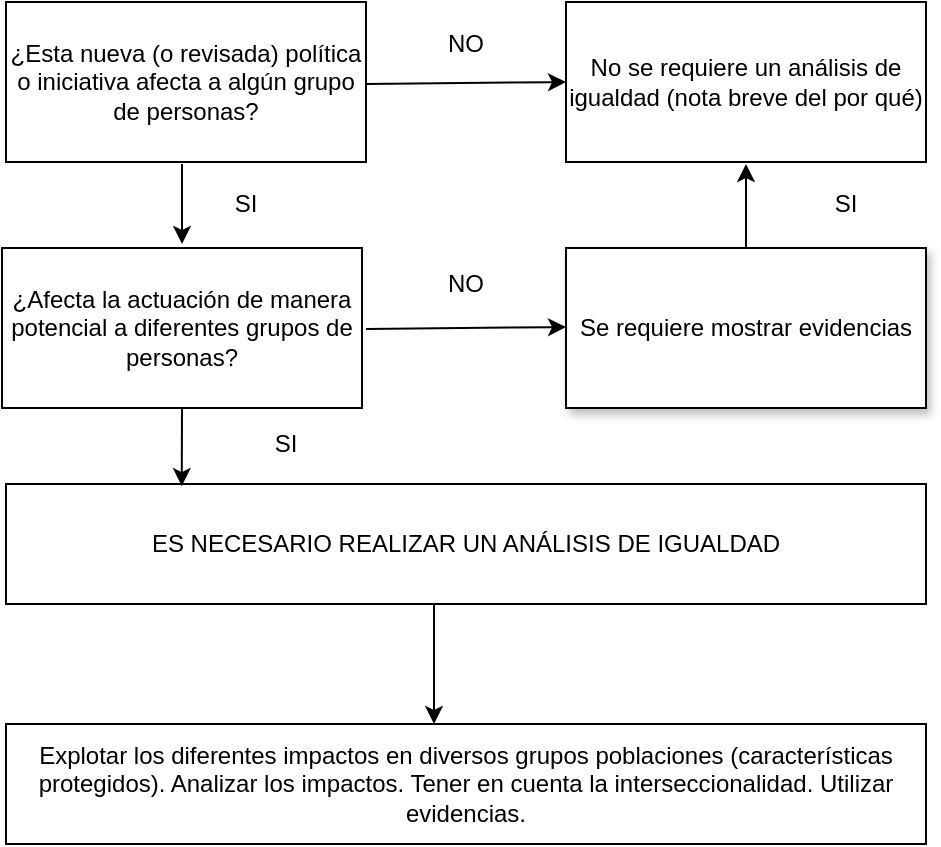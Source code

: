 <mxfile version="24.4.3" type="github">
  <diagram name="Page-1" id="JOWfkH6MdnwbE2q_Opq3">
    <mxGraphModel dx="948" dy="538" grid="1" gridSize="10" guides="1" tooltips="1" connect="1" arrows="1" fold="1" page="1" pageScale="1" pageWidth="827" pageHeight="1169" math="0" shadow="0">
      <root>
        <mxCell id="0" />
        <mxCell id="1" parent="0" />
        <mxCell id="MSvbQUZ_M1PV2zRD2lZT-1" value="¿Esta nueva (o revisada) política o iniciativa afecta a algún grupo de personas? " style="rounded=0;whiteSpace=wrap;html=1;" parent="1" vertex="1">
          <mxGeometry x="200" y="79" width="180" height="80" as="geometry" />
        </mxCell>
        <mxCell id="bXPYc0cqTdXgkaKzH3wF-1" value="No se requiere un análisis de igualdad (nota breve del por qué)" style="rounded=0;whiteSpace=wrap;html=1;" vertex="1" parent="1">
          <mxGeometry x="480" y="79" width="180" height="80" as="geometry" />
        </mxCell>
        <mxCell id="bXPYc0cqTdXgkaKzH3wF-5" value="NO" style="text;html=1;align=center;verticalAlign=middle;whiteSpace=wrap;rounded=0;" vertex="1" parent="1">
          <mxGeometry x="400" y="90" width="60" height="20" as="geometry" />
        </mxCell>
        <mxCell id="bXPYc0cqTdXgkaKzH3wF-7" value="" style="endArrow=classic;html=1;rounded=0;entryX=0;entryY=0.5;entryDx=0;entryDy=0;" edge="1" parent="1" target="bXPYc0cqTdXgkaKzH3wF-1">
          <mxGeometry width="50" height="50" relative="1" as="geometry">
            <mxPoint x="380" y="120" as="sourcePoint" />
            <mxPoint x="430" y="70" as="targetPoint" />
          </mxGeometry>
        </mxCell>
        <mxCell id="bXPYc0cqTdXgkaKzH3wF-10" value="" style="endArrow=classic;html=1;rounded=0;" edge="1" parent="1">
          <mxGeometry width="50" height="50" relative="1" as="geometry">
            <mxPoint x="288" y="160" as="sourcePoint" />
            <mxPoint x="288" y="200" as="targetPoint" />
          </mxGeometry>
        </mxCell>
        <mxCell id="bXPYc0cqTdXgkaKzH3wF-11" value="¿Afecta la actuación de manera potencial a diferentes grupos de personas? " style="rounded=0;whiteSpace=wrap;html=1;" vertex="1" parent="1">
          <mxGeometry x="198" y="202" width="180" height="80" as="geometry" />
        </mxCell>
        <mxCell id="bXPYc0cqTdXgkaKzH3wF-12" value="SI" style="text;html=1;align=center;verticalAlign=middle;whiteSpace=wrap;rounded=0;" vertex="1" parent="1">
          <mxGeometry x="290" y="170" width="60" height="20" as="geometry" />
        </mxCell>
        <mxCell id="bXPYc0cqTdXgkaKzH3wF-19" style="edgeStyle=orthogonalEdgeStyle;rounded=0;orthogonalLoop=1;jettySize=auto;html=1;exitX=0.5;exitY=0;exitDx=0;exitDy=0;" edge="1" parent="1" source="bXPYc0cqTdXgkaKzH3wF-14">
          <mxGeometry relative="1" as="geometry">
            <mxPoint x="570" y="160" as="targetPoint" />
          </mxGeometry>
        </mxCell>
        <mxCell id="bXPYc0cqTdXgkaKzH3wF-14" value="Se requiere mostrar evidencias" style="rounded=0;whiteSpace=wrap;html=1;shadow=1;" vertex="1" parent="1">
          <mxGeometry x="480" y="202" width="180" height="80" as="geometry" />
        </mxCell>
        <mxCell id="bXPYc0cqTdXgkaKzH3wF-15" value="" style="endArrow=classic;html=1;rounded=0;entryX=0;entryY=0.5;entryDx=0;entryDy=0;" edge="1" parent="1">
          <mxGeometry width="50" height="50" relative="1" as="geometry">
            <mxPoint x="380" y="242.5" as="sourcePoint" />
            <mxPoint x="480" y="241.5" as="targetPoint" />
          </mxGeometry>
        </mxCell>
        <mxCell id="bXPYc0cqTdXgkaKzH3wF-16" value="NO" style="text;html=1;align=center;verticalAlign=middle;whiteSpace=wrap;rounded=0;" vertex="1" parent="1">
          <mxGeometry x="400" y="210" width="60" height="20" as="geometry" />
        </mxCell>
        <mxCell id="bXPYc0cqTdXgkaKzH3wF-17" value="SI" style="text;html=1;align=center;verticalAlign=middle;whiteSpace=wrap;rounded=0;" vertex="1" parent="1">
          <mxGeometry x="590" y="170" width="60" height="20" as="geometry" />
        </mxCell>
        <mxCell id="bXPYc0cqTdXgkaKzH3wF-21" value="ES NECESARIO REALIZAR UN ANÁLISIS DE IGUALDAD " style="rounded=0;whiteSpace=wrap;html=1;" vertex="1" parent="1">
          <mxGeometry x="200" y="320" width="460" height="60" as="geometry" />
        </mxCell>
        <mxCell id="bXPYc0cqTdXgkaKzH3wF-22" value="SI" style="text;html=1;align=center;verticalAlign=middle;whiteSpace=wrap;rounded=0;" vertex="1" parent="1">
          <mxGeometry x="310" y="290" width="60" height="20" as="geometry" />
        </mxCell>
        <mxCell id="bXPYc0cqTdXgkaKzH3wF-24" value="" style="endArrow=classic;html=1;rounded=0;exitX=0.5;exitY=1;exitDx=0;exitDy=0;entryX=0.191;entryY=0.017;entryDx=0;entryDy=0;entryPerimeter=0;" edge="1" parent="1" source="bXPYc0cqTdXgkaKzH3wF-11" target="bXPYc0cqTdXgkaKzH3wF-21">
          <mxGeometry width="50" height="50" relative="1" as="geometry">
            <mxPoint x="400" y="320" as="sourcePoint" />
            <mxPoint x="450" y="270" as="targetPoint" />
          </mxGeometry>
        </mxCell>
        <mxCell id="bXPYc0cqTdXgkaKzH3wF-25" value="" style="endArrow=classic;html=1;rounded=0;" edge="1" parent="1">
          <mxGeometry width="50" height="50" relative="1" as="geometry">
            <mxPoint x="414" y="380" as="sourcePoint" />
            <mxPoint x="414" y="440" as="targetPoint" />
          </mxGeometry>
        </mxCell>
        <mxCell id="bXPYc0cqTdXgkaKzH3wF-26" value="Explotar los diferentes impactos en diversos grupos poblaciones (características protegidos). Analizar los impactos. Tener en cuenta la interseccionalidad. Utilizar evidencias. " style="rounded=0;whiteSpace=wrap;html=1;" vertex="1" parent="1">
          <mxGeometry x="200" y="440" width="460" height="60" as="geometry" />
        </mxCell>
      </root>
    </mxGraphModel>
  </diagram>
</mxfile>
